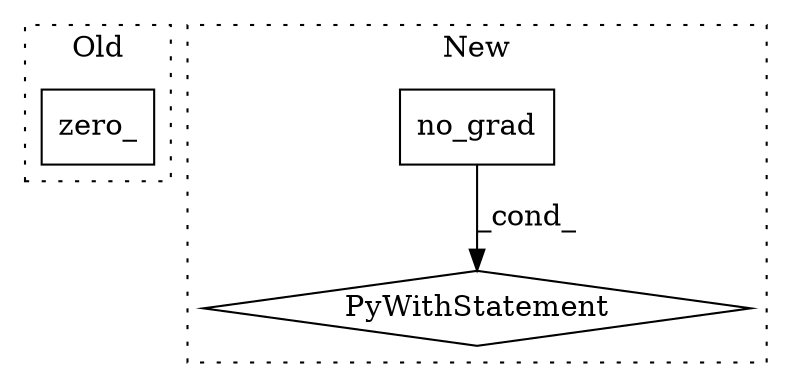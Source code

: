 digraph G {
subgraph cluster0 {
1 [label="zero_" a="32" s="160667" l="7" shape="box"];
label = "Old";
style="dotted";
}
subgraph cluster1 {
2 [label="no_grad" a="32" s="161281" l="9" shape="box"];
3 [label="PyWithStatement" a="104" s="161265,161290" l="10,2" shape="diamond"];
label = "New";
style="dotted";
}
2 -> 3 [label="_cond_"];
}